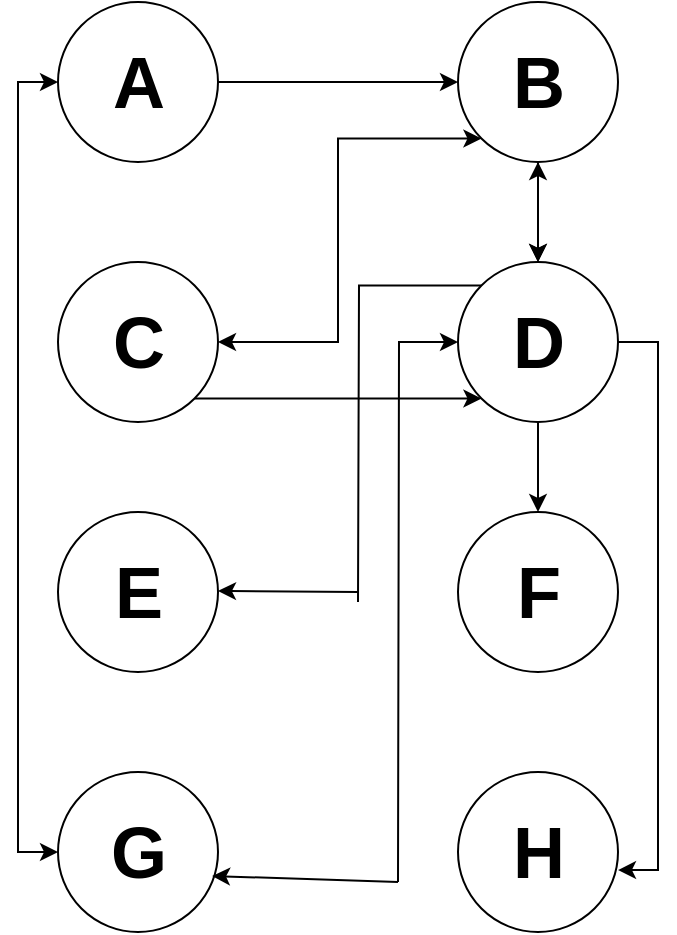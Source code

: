 <mxfile version="24.7.17">
  <diagram name="QUESTION2" id="qYqwNxBY9WQI0h_Cgfv3">
    <mxGraphModel dx="1393" dy="755" grid="1" gridSize="10" guides="1" tooltips="1" connect="1" arrows="1" fold="1" page="1" pageScale="1" pageWidth="827" pageHeight="1169" math="0" shadow="0">
      <root>
        <mxCell id="0" />
        <mxCell id="1" parent="0" />
        <mxCell id="XQlbjm53E2a-_qQMcTsb-10" style="edgeStyle=orthogonalEdgeStyle;rounded=0;orthogonalLoop=1;jettySize=auto;html=1;entryX=0;entryY=0.5;entryDx=0;entryDy=0;" edge="1" parent="1" source="XQlbjm53E2a-_qQMcTsb-1" target="XQlbjm53E2a-_qQMcTsb-2">
          <mxGeometry relative="1" as="geometry" />
        </mxCell>
        <mxCell id="XQlbjm53E2a-_qQMcTsb-1" value="" style="ellipse;whiteSpace=wrap;html=1;aspect=fixed;" vertex="1" parent="1">
          <mxGeometry x="250" y="120" width="80" height="80" as="geometry" />
        </mxCell>
        <mxCell id="XQlbjm53E2a-_qQMcTsb-11" style="edgeStyle=orthogonalEdgeStyle;rounded=0;orthogonalLoop=1;jettySize=auto;html=1;exitX=0.5;exitY=1;exitDx=0;exitDy=0;entryX=0.5;entryY=0;entryDx=0;entryDy=0;" edge="1" parent="1" source="XQlbjm53E2a-_qQMcTsb-2" target="XQlbjm53E2a-_qQMcTsb-5">
          <mxGeometry relative="1" as="geometry" />
        </mxCell>
        <mxCell id="XQlbjm53E2a-_qQMcTsb-13" style="edgeStyle=orthogonalEdgeStyle;rounded=0;orthogonalLoop=1;jettySize=auto;html=1;exitX=0;exitY=1;exitDx=0;exitDy=0;entryX=1;entryY=0.5;entryDx=0;entryDy=0;startArrow=classic;startFill=1;" edge="1" parent="1" source="XQlbjm53E2a-_qQMcTsb-2" target="XQlbjm53E2a-_qQMcTsb-4">
          <mxGeometry relative="1" as="geometry" />
        </mxCell>
        <mxCell id="XQlbjm53E2a-_qQMcTsb-2" value="" style="ellipse;whiteSpace=wrap;html=1;aspect=fixed;" vertex="1" parent="1">
          <mxGeometry x="450" y="120" width="80" height="80" as="geometry" />
        </mxCell>
        <mxCell id="XQlbjm53E2a-_qQMcTsb-14" style="edgeStyle=orthogonalEdgeStyle;rounded=0;orthogonalLoop=1;jettySize=auto;html=1;exitX=1;exitY=1;exitDx=0;exitDy=0;entryX=0;entryY=1;entryDx=0;entryDy=0;" edge="1" parent="1" source="XQlbjm53E2a-_qQMcTsb-4" target="XQlbjm53E2a-_qQMcTsb-5">
          <mxGeometry relative="1" as="geometry" />
        </mxCell>
        <mxCell id="XQlbjm53E2a-_qQMcTsb-4" value="" style="ellipse;whiteSpace=wrap;html=1;aspect=fixed;" vertex="1" parent="1">
          <mxGeometry x="250" y="250" width="80" height="80" as="geometry" />
        </mxCell>
        <mxCell id="XQlbjm53E2a-_qQMcTsb-15" style="edgeStyle=orthogonalEdgeStyle;rounded=0;orthogonalLoop=1;jettySize=auto;html=1;exitX=0.5;exitY=1;exitDx=0;exitDy=0;entryX=0.5;entryY=0;entryDx=0;entryDy=0;" edge="1" parent="1" source="XQlbjm53E2a-_qQMcTsb-5" target="XQlbjm53E2a-_qQMcTsb-7">
          <mxGeometry relative="1" as="geometry" />
        </mxCell>
        <mxCell id="XQlbjm53E2a-_qQMcTsb-27" style="edgeStyle=orthogonalEdgeStyle;rounded=0;orthogonalLoop=1;jettySize=auto;html=1;exitX=0;exitY=0.5;exitDx=0;exitDy=0;endArrow=none;endFill=0;startArrow=classic;startFill=1;" edge="1" parent="1" source="XQlbjm53E2a-_qQMcTsb-5">
          <mxGeometry relative="1" as="geometry">
            <mxPoint x="420" y="560" as="targetPoint" />
          </mxGeometry>
        </mxCell>
        <mxCell id="XQlbjm53E2a-_qQMcTsb-29" style="edgeStyle=orthogonalEdgeStyle;rounded=0;orthogonalLoop=1;jettySize=auto;html=1;exitX=0;exitY=0;exitDx=0;exitDy=0;endArrow=none;endFill=0;" edge="1" parent="1" source="XQlbjm53E2a-_qQMcTsb-5">
          <mxGeometry relative="1" as="geometry">
            <mxPoint x="400" y="420" as="targetPoint" />
          </mxGeometry>
        </mxCell>
        <mxCell id="XQlbjm53E2a-_qQMcTsb-5" value="" style="ellipse;whiteSpace=wrap;html=1;aspect=fixed;" vertex="1" parent="1">
          <mxGeometry x="450" y="250" width="80" height="80" as="geometry" />
        </mxCell>
        <mxCell id="XQlbjm53E2a-_qQMcTsb-6" value="" style="ellipse;whiteSpace=wrap;html=1;aspect=fixed;" vertex="1" parent="1">
          <mxGeometry x="250" y="375" width="80" height="80" as="geometry" />
        </mxCell>
        <mxCell id="XQlbjm53E2a-_qQMcTsb-7" value="" style="ellipse;whiteSpace=wrap;html=1;aspect=fixed;" vertex="1" parent="1">
          <mxGeometry x="450" y="375" width="80" height="80" as="geometry" />
        </mxCell>
        <mxCell id="XQlbjm53E2a-_qQMcTsb-26" style="edgeStyle=orthogonalEdgeStyle;rounded=0;orthogonalLoop=1;jettySize=auto;html=1;exitX=0;exitY=0.5;exitDx=0;exitDy=0;entryX=0;entryY=0.5;entryDx=0;entryDy=0;startArrow=classic;startFill=1;" edge="1" parent="1" source="XQlbjm53E2a-_qQMcTsb-8" target="XQlbjm53E2a-_qQMcTsb-1">
          <mxGeometry relative="1" as="geometry" />
        </mxCell>
        <mxCell id="XQlbjm53E2a-_qQMcTsb-8" value="" style="ellipse;whiteSpace=wrap;html=1;aspect=fixed;" vertex="1" parent="1">
          <mxGeometry x="250" y="505" width="80" height="80" as="geometry" />
        </mxCell>
        <mxCell id="XQlbjm53E2a-_qQMcTsb-9" value="" style="ellipse;whiteSpace=wrap;html=1;aspect=fixed;" vertex="1" parent="1">
          <mxGeometry x="450" y="505" width="80" height="80" as="geometry" />
        </mxCell>
        <mxCell id="XQlbjm53E2a-_qQMcTsb-12" value="" style="endArrow=classic;startArrow=classic;html=1;rounded=0;exitX=0.5;exitY=0;exitDx=0;exitDy=0;entryX=0.5;entryY=1;entryDx=0;entryDy=0;" edge="1" parent="1" source="XQlbjm53E2a-_qQMcTsb-5" target="XQlbjm53E2a-_qQMcTsb-2">
          <mxGeometry width="50" height="50" relative="1" as="geometry">
            <mxPoint x="450" y="250" as="sourcePoint" />
            <mxPoint x="500" y="200" as="targetPoint" />
          </mxGeometry>
        </mxCell>
        <mxCell id="XQlbjm53E2a-_qQMcTsb-17" value="&lt;font style=&quot;font-size: 36px;&quot;&gt;&lt;b&gt;A&lt;/b&gt;&lt;/font&gt;" style="text;html=1;align=center;verticalAlign=middle;resizable=0;points=[];autosize=1;strokeColor=none;fillColor=none;" vertex="1" parent="1">
          <mxGeometry x="265" y="130" width="50" height="60" as="geometry" />
        </mxCell>
        <mxCell id="XQlbjm53E2a-_qQMcTsb-18" value="&lt;span style=&quot;font-size: 36px;&quot;&gt;&lt;b&gt;B&lt;/b&gt;&lt;/span&gt;" style="text;html=1;align=center;verticalAlign=middle;resizable=0;points=[];autosize=1;strokeColor=none;fillColor=none;" vertex="1" parent="1">
          <mxGeometry x="465" y="130" width="50" height="60" as="geometry" />
        </mxCell>
        <mxCell id="XQlbjm53E2a-_qQMcTsb-19" value="&lt;span style=&quot;font-size: 36px;&quot;&gt;&lt;b&gt;C&lt;/b&gt;&lt;/span&gt;" style="text;html=1;align=center;verticalAlign=middle;resizable=0;points=[];autosize=1;strokeColor=none;fillColor=none;" vertex="1" parent="1">
          <mxGeometry x="265" y="260" width="50" height="60" as="geometry" />
        </mxCell>
        <mxCell id="XQlbjm53E2a-_qQMcTsb-20" value="&lt;span style=&quot;font-size: 36px;&quot;&gt;&lt;b&gt;D&lt;/b&gt;&lt;/span&gt;" style="text;html=1;align=center;verticalAlign=middle;resizable=0;points=[];autosize=1;strokeColor=none;fillColor=none;" vertex="1" parent="1">
          <mxGeometry x="465" y="260" width="50" height="60" as="geometry" />
        </mxCell>
        <mxCell id="XQlbjm53E2a-_qQMcTsb-21" value="&lt;span style=&quot;font-size: 36px;&quot;&gt;&lt;b&gt;E&lt;/b&gt;&lt;/span&gt;" style="text;html=1;align=center;verticalAlign=middle;resizable=0;points=[];autosize=1;strokeColor=none;fillColor=none;" vertex="1" parent="1">
          <mxGeometry x="265" y="385" width="50" height="60" as="geometry" />
        </mxCell>
        <mxCell id="XQlbjm53E2a-_qQMcTsb-22" value="&lt;span style=&quot;font-size: 36px;&quot;&gt;&lt;b&gt;F&lt;/b&gt;&lt;/span&gt;" style="text;html=1;align=center;verticalAlign=middle;resizable=0;points=[];autosize=1;strokeColor=none;fillColor=none;" vertex="1" parent="1">
          <mxGeometry x="465" y="385" width="50" height="60" as="geometry" />
        </mxCell>
        <mxCell id="XQlbjm53E2a-_qQMcTsb-23" value="&lt;span style=&quot;font-size: 36px;&quot;&gt;&lt;b&gt;G&lt;/b&gt;&lt;/span&gt;" style="text;html=1;align=center;verticalAlign=middle;resizable=0;points=[];autosize=1;strokeColor=none;fillColor=none;" vertex="1" parent="1">
          <mxGeometry x="265" y="515" width="50" height="60" as="geometry" />
        </mxCell>
        <mxCell id="XQlbjm53E2a-_qQMcTsb-24" value="&lt;span style=&quot;font-size: 36px;&quot;&gt;&lt;b&gt;H&lt;/b&gt;&lt;/span&gt;" style="text;html=1;align=center;verticalAlign=middle;resizable=0;points=[];autosize=1;strokeColor=none;fillColor=none;" vertex="1" parent="1">
          <mxGeometry x="465" y="515" width="50" height="60" as="geometry" />
        </mxCell>
        <mxCell id="XQlbjm53E2a-_qQMcTsb-25" style="edgeStyle=orthogonalEdgeStyle;rounded=0;orthogonalLoop=1;jettySize=auto;html=1;exitX=1;exitY=0.5;exitDx=0;exitDy=0;entryX=1;entryY=0.613;entryDx=0;entryDy=0;entryPerimeter=0;" edge="1" parent="1" source="XQlbjm53E2a-_qQMcTsb-5" target="XQlbjm53E2a-_qQMcTsb-9">
          <mxGeometry relative="1" as="geometry" />
        </mxCell>
        <mxCell id="XQlbjm53E2a-_qQMcTsb-28" value="" style="endArrow=classic;html=1;rounded=0;entryX=0.963;entryY=0.65;entryDx=0;entryDy=0;entryPerimeter=0;" edge="1" parent="1" target="XQlbjm53E2a-_qQMcTsb-8">
          <mxGeometry width="50" height="50" relative="1" as="geometry">
            <mxPoint x="420" y="560" as="sourcePoint" />
            <mxPoint x="410" y="525" as="targetPoint" />
          </mxGeometry>
        </mxCell>
        <mxCell id="XQlbjm53E2a-_qQMcTsb-31" value="" style="endArrow=classic;html=1;rounded=0;" edge="1" parent="1">
          <mxGeometry width="50" height="50" relative="1" as="geometry">
            <mxPoint x="400" y="415" as="sourcePoint" />
            <mxPoint x="330" y="414.5" as="targetPoint" />
          </mxGeometry>
        </mxCell>
      </root>
    </mxGraphModel>
  </diagram>
</mxfile>
